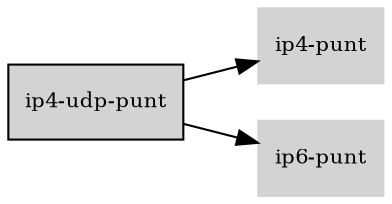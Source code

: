digraph "ip4_udp_punt_subgraph" {
  rankdir=LR;
  node [shape=box, style=filled, fontsize=10, color=lightgray, fontcolor=black, fillcolor=lightgray];
  "ip4-udp-punt" [color=black, fontcolor=black, fillcolor=lightgray];
  edge [fontsize=8];
  "ip4-udp-punt" -> "ip4-punt";
  "ip4-udp-punt" -> "ip6-punt";
}
